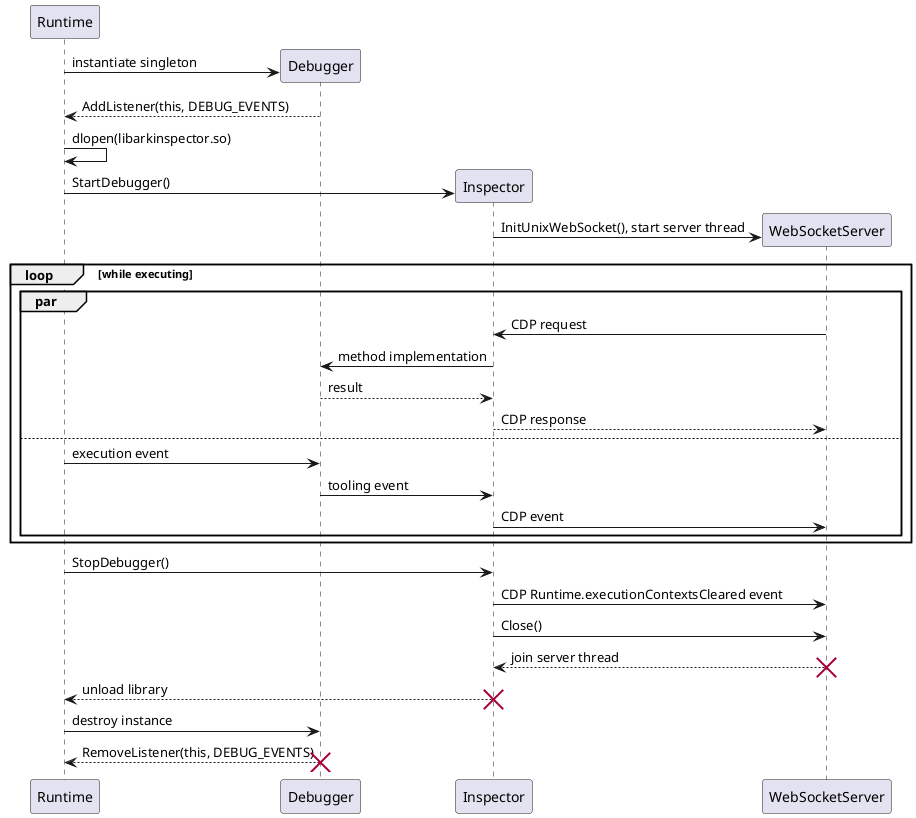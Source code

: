 ' Copyright (c) 2024 Huawei Device Co., Ltd.
' Licensed under the Apache License, Version 2.0 (the "License");
' you may not use this file except in compliance with the License.
' You may obtain a copy of the License at
'
' http://www.apache.org/licenses/LICENSE-2.0
'
' Unless required by applicable law or agreed to in writing, software
' distributed under the License is distributed on an "AS IS" BASIS,
' WITHOUT WARRANTIES OR CONDITIONS OF ANY KIND, either express or implied.
' See the License for the specific language governing permissions and
' limitations under the License.

@startuml

participant Runtime

create Debugger
Runtime -> Debugger: instantiate singleton
Debugger --> Runtime: AddListener(this, DEBUG_EVENTS)

Runtime -> Runtime: dlopen(libarkinspector.so)

create Inspector
Runtime -> Inspector: StartDebugger()

create WebSocketServer
Inspector -> WebSocketServer: InitUnixWebSocket(), start server thread

loop while executing

    par
        WebSocketServer -> Inspector: CDP request
        Inspector -> Debugger: method implementation
        Debugger --> Inspector: result
        Inspector --> WebSocketServer: CDP response
    else
        Runtime -> Debugger: execution event
        Debugger -> Inspector: tooling event
        Inspector -> WebSocketServer: CDP event
    end

end

Runtime -> Inspector: StopDebugger()

Inspector -> WebSocketServer: CDP Runtime.executionContextsCleared event

Inspector -> WebSocketServer: Close()
WebSocketServer --> Inspector: join server thread
destroy WebSocketServer

Inspector --> Runtime: unload library
destroy Inspector

Runtime -> Debugger: destroy instance
Debugger --> Runtime: RemoveListener(this, DEBUG_EVENTS)
destroy Debugger

@enduml

